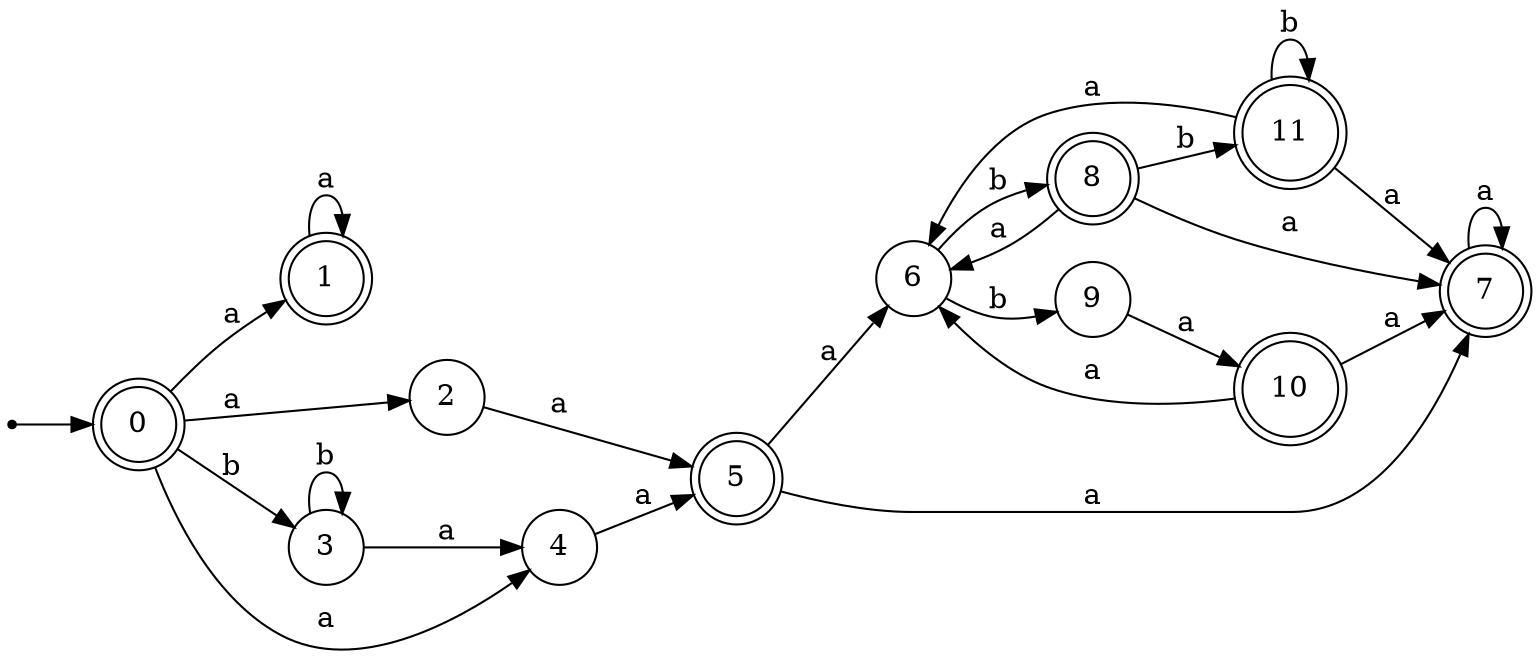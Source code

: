digraph finite_state_machine {
rankdir=LR;
size="20,20";
node [shape = point]; "dummy0"
node [shape = doublecircle]; "0";"dummy0" -> "0";
node [shape = doublecircle]; "1";node [shape = circle]; "2";
node [shape = circle]; "3";
node [shape = circle]; "4";
node [shape = doublecircle]; "5";node [shape = circle]; "6";
node [shape = doublecircle]; "7";node [shape = doublecircle]; "8";node [shape = circle]; "9";
node [shape = doublecircle]; "10";node [shape = doublecircle]; "11";"0" -> "1" [label = "a"];
 "0" -> "2" [label = "a"];
 "0" -> "4" [label = "a"];
 "0" -> "3" [label = "b"];
 "4" -> "5" [label = "a"];
 "5" -> "6" [label = "a"];
 "5" -> "7" [label = "a"];
 "7" -> "7" [label = "a"];
 "6" -> "8" [label = "b"];
 "6" -> "9" [label = "b"];
 "9" -> "10" [label = "a"];
 "10" -> "6" [label = "a"];
 "10" -> "7" [label = "a"];
 "8" -> "11" [label = "b"];
 "8" -> "6" [label = "a"];
 "8" -> "7" [label = "a"];
 "11" -> "11" [label = "b"];
 "11" -> "6" [label = "a"];
 "11" -> "7" [label = "a"];
 "3" -> "3" [label = "b"];
 "3" -> "4" [label = "a"];
 "2" -> "5" [label = "a"];
 "1" -> "1" [label = "a"];
 }
